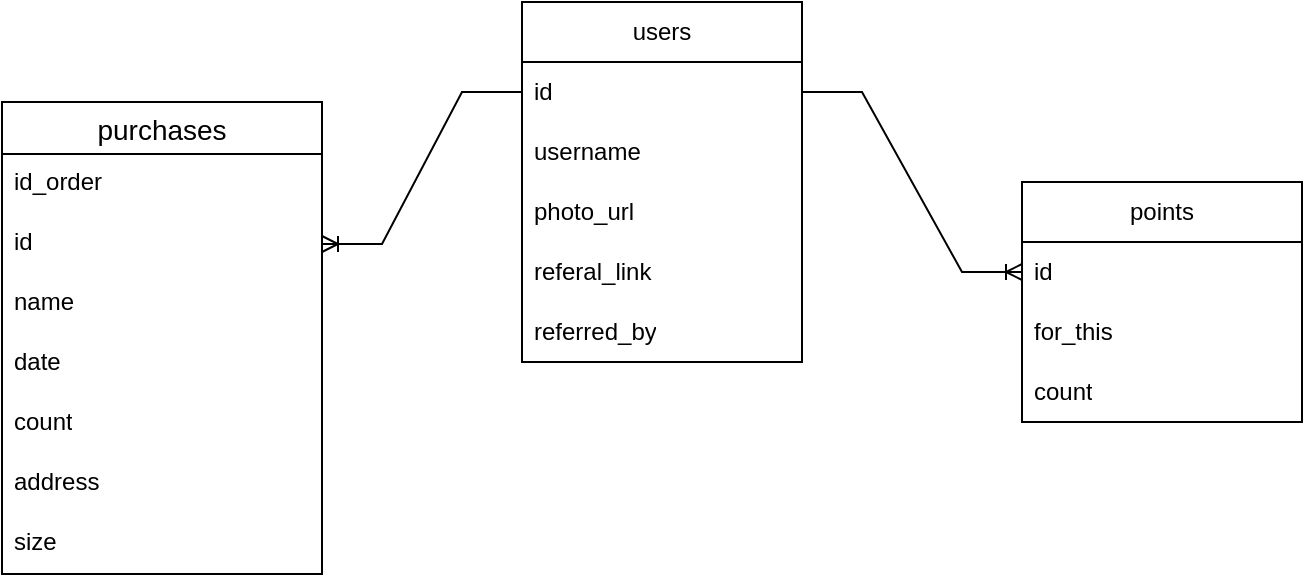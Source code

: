 <mxfile version="28.2.5">
  <diagram name="Страница — 1" id="fMCS_fZ31mYVatUuW7Pv">
    <mxGraphModel dx="1018" dy="777" grid="1" gridSize="10" guides="1" tooltips="1" connect="1" arrows="1" fold="1" page="1" pageScale="1" pageWidth="1200" pageHeight="1920" math="0" shadow="0">
      <root>
        <mxCell id="0" />
        <mxCell id="1" parent="0" />
        <mxCell id="dOVHgsx-7RN634b_8-dJ-1" value="users" style="swimlane;fontStyle=0;childLayout=stackLayout;horizontal=1;startSize=30;horizontalStack=0;resizeParent=1;resizeParentMax=0;resizeLast=0;collapsible=1;marginBottom=0;whiteSpace=wrap;html=1;" vertex="1" parent="1">
          <mxGeometry x="310" y="300" width="140" height="180" as="geometry" />
        </mxCell>
        <mxCell id="dOVHgsx-7RN634b_8-dJ-2" value="id" style="text;strokeColor=none;fillColor=none;align=left;verticalAlign=middle;spacingLeft=4;spacingRight=4;overflow=hidden;points=[[0,0.5],[1,0.5]];portConstraint=eastwest;rotatable=0;whiteSpace=wrap;html=1;" vertex="1" parent="dOVHgsx-7RN634b_8-dJ-1">
          <mxGeometry y="30" width="140" height="30" as="geometry" />
        </mxCell>
        <mxCell id="dOVHgsx-7RN634b_8-dJ-3" value="username" style="text;strokeColor=none;fillColor=none;align=left;verticalAlign=middle;spacingLeft=4;spacingRight=4;overflow=hidden;points=[[0,0.5],[1,0.5]];portConstraint=eastwest;rotatable=0;whiteSpace=wrap;html=1;" vertex="1" parent="dOVHgsx-7RN634b_8-dJ-1">
          <mxGeometry y="60" width="140" height="30" as="geometry" />
        </mxCell>
        <mxCell id="dOVHgsx-7RN634b_8-dJ-4" value="photo_url" style="text;strokeColor=none;fillColor=none;align=left;verticalAlign=middle;spacingLeft=4;spacingRight=4;overflow=hidden;points=[[0,0.5],[1,0.5]];portConstraint=eastwest;rotatable=0;whiteSpace=wrap;html=1;" vertex="1" parent="dOVHgsx-7RN634b_8-dJ-1">
          <mxGeometry y="90" width="140" height="30" as="geometry" />
        </mxCell>
        <mxCell id="dOVHgsx-7RN634b_8-dJ-9" value="referal_link" style="text;strokeColor=none;fillColor=none;align=left;verticalAlign=middle;spacingLeft=4;spacingRight=4;overflow=hidden;points=[[0,0.5],[1,0.5]];portConstraint=eastwest;rotatable=0;whiteSpace=wrap;html=1;" vertex="1" parent="dOVHgsx-7RN634b_8-dJ-1">
          <mxGeometry y="120" width="140" height="30" as="geometry" />
        </mxCell>
        <mxCell id="dOVHgsx-7RN634b_8-dJ-15" value="referred_by" style="text;strokeColor=none;fillColor=none;align=left;verticalAlign=middle;spacingLeft=4;spacingRight=4;overflow=hidden;points=[[0,0.5],[1,0.5]];portConstraint=eastwest;rotatable=0;whiteSpace=wrap;html=1;" vertex="1" parent="dOVHgsx-7RN634b_8-dJ-1">
          <mxGeometry y="150" width="140" height="30" as="geometry" />
        </mxCell>
        <mxCell id="dOVHgsx-7RN634b_8-dJ-5" value="points" style="swimlane;fontStyle=0;childLayout=stackLayout;horizontal=1;startSize=30;horizontalStack=0;resizeParent=1;resizeParentMax=0;resizeLast=0;collapsible=1;marginBottom=0;whiteSpace=wrap;html=1;" vertex="1" parent="1">
          <mxGeometry x="560" y="390" width="140" height="120" as="geometry" />
        </mxCell>
        <mxCell id="dOVHgsx-7RN634b_8-dJ-6" value="id" style="text;strokeColor=none;fillColor=none;align=left;verticalAlign=middle;spacingLeft=4;spacingRight=4;overflow=hidden;points=[[0,0.5],[1,0.5]];portConstraint=eastwest;rotatable=0;whiteSpace=wrap;html=1;" vertex="1" parent="dOVHgsx-7RN634b_8-dJ-5">
          <mxGeometry y="30" width="140" height="30" as="geometry" />
        </mxCell>
        <mxCell id="dOVHgsx-7RN634b_8-dJ-7" value="for_this" style="text;strokeColor=none;fillColor=none;align=left;verticalAlign=middle;spacingLeft=4;spacingRight=4;overflow=hidden;points=[[0,0.5],[1,0.5]];portConstraint=eastwest;rotatable=0;whiteSpace=wrap;html=1;" vertex="1" parent="dOVHgsx-7RN634b_8-dJ-5">
          <mxGeometry y="60" width="140" height="30" as="geometry" />
        </mxCell>
        <mxCell id="dOVHgsx-7RN634b_8-dJ-8" value="count" style="text;strokeColor=none;fillColor=none;align=left;verticalAlign=middle;spacingLeft=4;spacingRight=4;overflow=hidden;points=[[0,0.5],[1,0.5]];portConstraint=eastwest;rotatable=0;whiteSpace=wrap;html=1;" vertex="1" parent="dOVHgsx-7RN634b_8-dJ-5">
          <mxGeometry y="90" width="140" height="30" as="geometry" />
        </mxCell>
        <mxCell id="dOVHgsx-7RN634b_8-dJ-10" value="" style="edgeStyle=entityRelationEdgeStyle;fontSize=12;html=1;endArrow=ERoneToMany;rounded=0;exitX=1;exitY=0.5;exitDx=0;exitDy=0;entryX=0;entryY=0.5;entryDx=0;entryDy=0;" edge="1" parent="1" source="dOVHgsx-7RN634b_8-dJ-2" target="dOVHgsx-7RN634b_8-dJ-6">
          <mxGeometry width="100" height="100" relative="1" as="geometry">
            <mxPoint x="460" y="360" as="sourcePoint" />
            <mxPoint x="560" y="260" as="targetPoint" />
          </mxGeometry>
        </mxCell>
        <mxCell id="dOVHgsx-7RN634b_8-dJ-11" value="purchases" style="swimlane;fontStyle=0;childLayout=stackLayout;horizontal=1;startSize=26;horizontalStack=0;resizeParent=1;resizeParentMax=0;resizeLast=0;collapsible=1;marginBottom=0;align=center;fontSize=14;" vertex="1" parent="1">
          <mxGeometry x="50" y="350" width="160" height="236" as="geometry" />
        </mxCell>
        <mxCell id="dOVHgsx-7RN634b_8-dJ-20" value="id_order" style="text;strokeColor=none;fillColor=none;spacingLeft=4;spacingRight=4;overflow=hidden;rotatable=0;points=[[0,0.5],[1,0.5]];portConstraint=eastwest;fontSize=12;whiteSpace=wrap;html=1;" vertex="1" parent="dOVHgsx-7RN634b_8-dJ-11">
          <mxGeometry y="26" width="160" height="30" as="geometry" />
        </mxCell>
        <mxCell id="dOVHgsx-7RN634b_8-dJ-12" value="id" style="text;strokeColor=none;fillColor=none;spacingLeft=4;spacingRight=4;overflow=hidden;rotatable=0;points=[[0,0.5],[1,0.5]];portConstraint=eastwest;fontSize=12;whiteSpace=wrap;html=1;" vertex="1" parent="dOVHgsx-7RN634b_8-dJ-11">
          <mxGeometry y="56" width="160" height="30" as="geometry" />
        </mxCell>
        <mxCell id="dOVHgsx-7RN634b_8-dJ-13" value="name" style="text;strokeColor=none;fillColor=none;spacingLeft=4;spacingRight=4;overflow=hidden;rotatable=0;points=[[0,0.5],[1,0.5]];portConstraint=eastwest;fontSize=12;whiteSpace=wrap;html=1;" vertex="1" parent="dOVHgsx-7RN634b_8-dJ-11">
          <mxGeometry y="86" width="160" height="30" as="geometry" />
        </mxCell>
        <mxCell id="dOVHgsx-7RN634b_8-dJ-14" value="date" style="text;strokeColor=none;fillColor=none;spacingLeft=4;spacingRight=4;overflow=hidden;rotatable=0;points=[[0,0.5],[1,0.5]];portConstraint=eastwest;fontSize=12;whiteSpace=wrap;html=1;" vertex="1" parent="dOVHgsx-7RN634b_8-dJ-11">
          <mxGeometry y="116" width="160" height="30" as="geometry" />
        </mxCell>
        <mxCell id="dOVHgsx-7RN634b_8-dJ-16" value="count" style="text;strokeColor=none;fillColor=none;spacingLeft=4;spacingRight=4;overflow=hidden;rotatable=0;points=[[0,0.5],[1,0.5]];portConstraint=eastwest;fontSize=12;whiteSpace=wrap;html=1;" vertex="1" parent="dOVHgsx-7RN634b_8-dJ-11">
          <mxGeometry y="146" width="160" height="30" as="geometry" />
        </mxCell>
        <mxCell id="dOVHgsx-7RN634b_8-dJ-21" value="address" style="text;strokeColor=none;fillColor=none;spacingLeft=4;spacingRight=4;overflow=hidden;rotatable=0;points=[[0,0.5],[1,0.5]];portConstraint=eastwest;fontSize=12;whiteSpace=wrap;html=1;" vertex="1" parent="dOVHgsx-7RN634b_8-dJ-11">
          <mxGeometry y="176" width="160" height="30" as="geometry" />
        </mxCell>
        <mxCell id="dOVHgsx-7RN634b_8-dJ-17" value="size" style="text;strokeColor=none;fillColor=none;spacingLeft=4;spacingRight=4;overflow=hidden;rotatable=0;points=[[0,0.5],[1,0.5]];portConstraint=eastwest;fontSize=12;whiteSpace=wrap;html=1;" vertex="1" parent="dOVHgsx-7RN634b_8-dJ-11">
          <mxGeometry y="206" width="160" height="30" as="geometry" />
        </mxCell>
        <mxCell id="dOVHgsx-7RN634b_8-dJ-19" value="" style="edgeStyle=entityRelationEdgeStyle;fontSize=12;html=1;endArrow=ERoneToMany;rounded=0;exitX=0;exitY=0.5;exitDx=0;exitDy=0;entryX=1;entryY=0.5;entryDx=0;entryDy=0;" edge="1" parent="1" source="dOVHgsx-7RN634b_8-dJ-2" target="dOVHgsx-7RN634b_8-dJ-12">
          <mxGeometry width="100" height="100" relative="1" as="geometry">
            <mxPoint x="340" y="400" as="sourcePoint" />
            <mxPoint x="440" y="300" as="targetPoint" />
          </mxGeometry>
        </mxCell>
      </root>
    </mxGraphModel>
  </diagram>
</mxfile>
